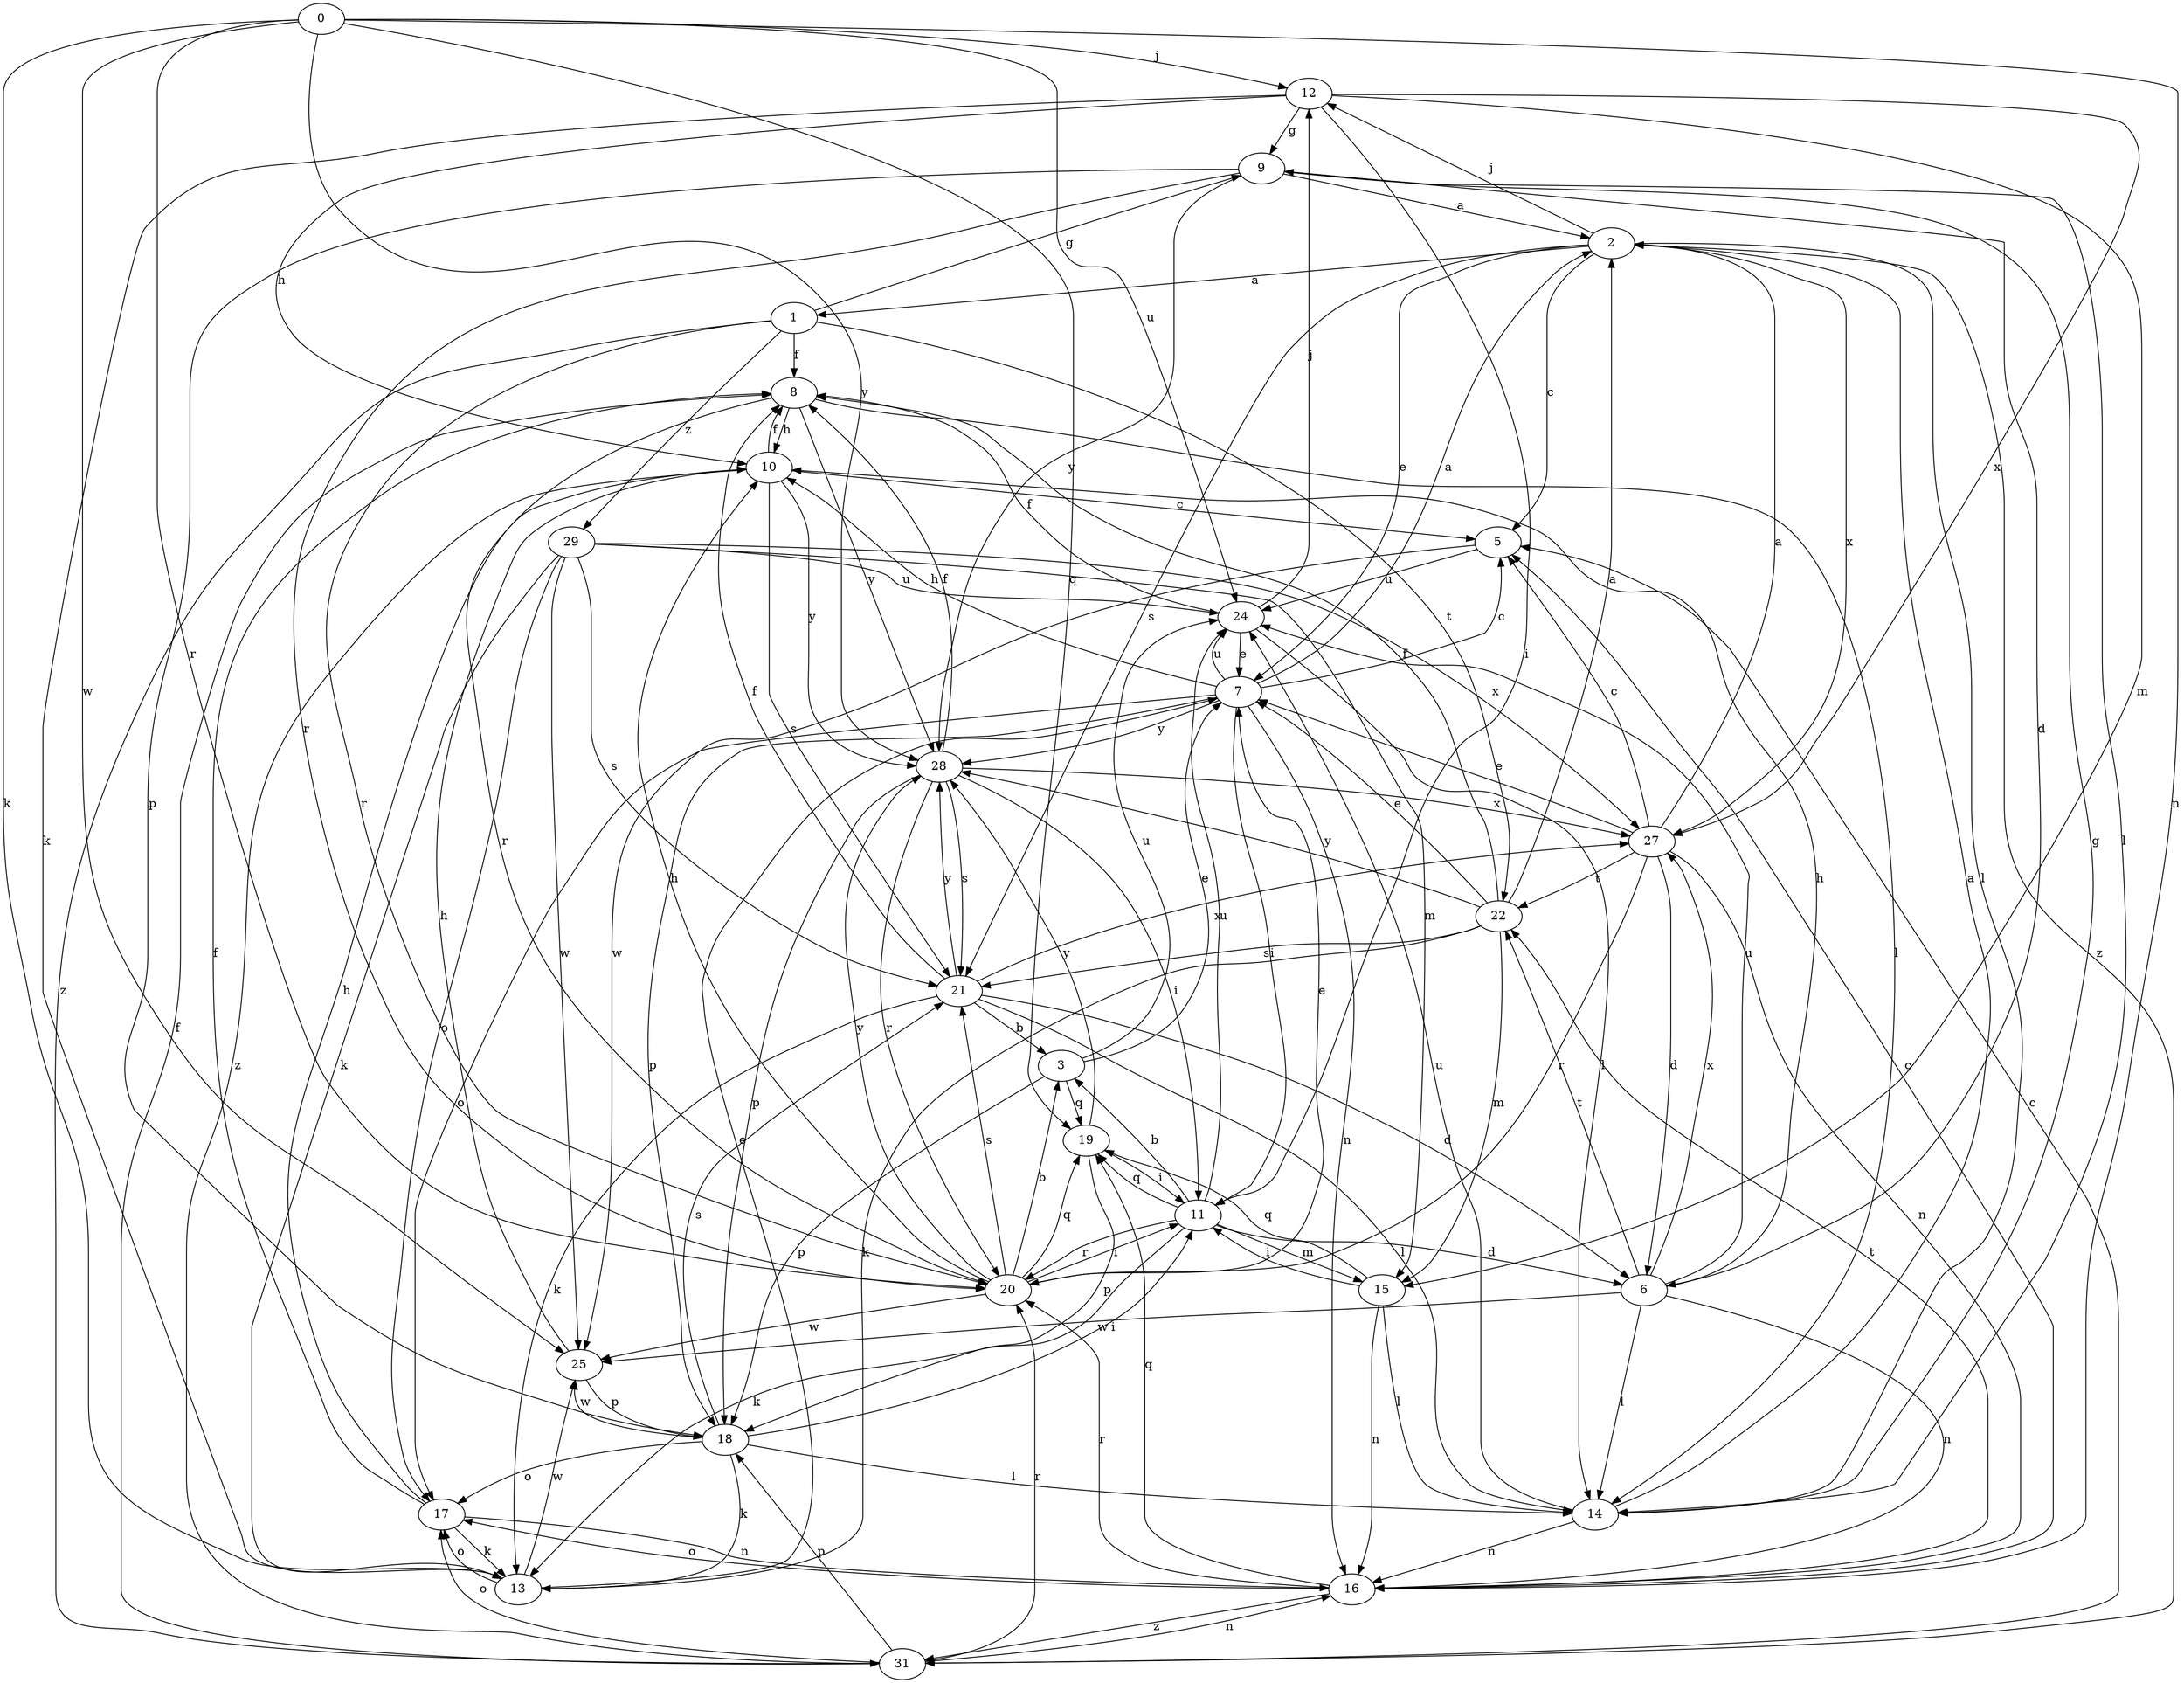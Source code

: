 strict digraph  {
0;
1;
2;
3;
5;
6;
7;
8;
9;
10;
11;
12;
13;
14;
15;
16;
17;
18;
19;
20;
21;
22;
24;
25;
27;
28;
29;
31;
0 -> 12  [label=j];
0 -> 13  [label=k];
0 -> 16  [label=n];
0 -> 19  [label=q];
0 -> 20  [label=r];
0 -> 24  [label=u];
0 -> 25  [label=w];
0 -> 28  [label=y];
1 -> 8  [label=f];
1 -> 9  [label=g];
1 -> 20  [label=r];
1 -> 22  [label=t];
1 -> 29  [label=z];
1 -> 31  [label=z];
2 -> 1  [label=a];
2 -> 5  [label=c];
2 -> 7  [label=e];
2 -> 12  [label=j];
2 -> 14  [label=l];
2 -> 21  [label=s];
2 -> 27  [label=x];
2 -> 31  [label=z];
3 -> 7  [label=e];
3 -> 18  [label=p];
3 -> 19  [label=q];
3 -> 24  [label=u];
5 -> 24  [label=u];
5 -> 25  [label=w];
6 -> 10  [label=h];
6 -> 14  [label=l];
6 -> 16  [label=n];
6 -> 22  [label=t];
6 -> 24  [label=u];
6 -> 25  [label=w];
6 -> 27  [label=x];
7 -> 2  [label=a];
7 -> 5  [label=c];
7 -> 10  [label=h];
7 -> 11  [label=i];
7 -> 16  [label=n];
7 -> 17  [label=o];
7 -> 18  [label=p];
7 -> 24  [label=u];
7 -> 28  [label=y];
8 -> 10  [label=h];
8 -> 14  [label=l];
8 -> 20  [label=r];
8 -> 28  [label=y];
9 -> 2  [label=a];
9 -> 6  [label=d];
9 -> 14  [label=l];
9 -> 18  [label=p];
9 -> 20  [label=r];
9 -> 28  [label=y];
10 -> 5  [label=c];
10 -> 8  [label=f];
10 -> 21  [label=s];
10 -> 28  [label=y];
10 -> 31  [label=z];
11 -> 3  [label=b];
11 -> 6  [label=d];
11 -> 13  [label=k];
11 -> 15  [label=m];
11 -> 19  [label=q];
11 -> 20  [label=r];
11 -> 24  [label=u];
12 -> 9  [label=g];
12 -> 10  [label=h];
12 -> 11  [label=i];
12 -> 13  [label=k];
12 -> 15  [label=m];
12 -> 27  [label=x];
13 -> 7  [label=e];
13 -> 17  [label=o];
13 -> 25  [label=w];
14 -> 2  [label=a];
14 -> 9  [label=g];
14 -> 16  [label=n];
14 -> 24  [label=u];
15 -> 11  [label=i];
15 -> 14  [label=l];
15 -> 16  [label=n];
15 -> 19  [label=q];
16 -> 5  [label=c];
16 -> 17  [label=o];
16 -> 19  [label=q];
16 -> 20  [label=r];
16 -> 22  [label=t];
16 -> 31  [label=z];
17 -> 8  [label=f];
17 -> 10  [label=h];
17 -> 13  [label=k];
17 -> 16  [label=n];
18 -> 11  [label=i];
18 -> 13  [label=k];
18 -> 14  [label=l];
18 -> 17  [label=o];
18 -> 21  [label=s];
18 -> 25  [label=w];
19 -> 11  [label=i];
19 -> 18  [label=p];
19 -> 28  [label=y];
20 -> 3  [label=b];
20 -> 7  [label=e];
20 -> 10  [label=h];
20 -> 11  [label=i];
20 -> 19  [label=q];
20 -> 21  [label=s];
20 -> 25  [label=w];
20 -> 28  [label=y];
21 -> 3  [label=b];
21 -> 6  [label=d];
21 -> 8  [label=f];
21 -> 13  [label=k];
21 -> 14  [label=l];
21 -> 27  [label=x];
21 -> 28  [label=y];
22 -> 2  [label=a];
22 -> 7  [label=e];
22 -> 8  [label=f];
22 -> 13  [label=k];
22 -> 15  [label=m];
22 -> 21  [label=s];
22 -> 28  [label=y];
24 -> 7  [label=e];
24 -> 8  [label=f];
24 -> 12  [label=j];
24 -> 14  [label=l];
25 -> 10  [label=h];
25 -> 18  [label=p];
27 -> 2  [label=a];
27 -> 5  [label=c];
27 -> 6  [label=d];
27 -> 7  [label=e];
27 -> 16  [label=n];
27 -> 20  [label=r];
27 -> 22  [label=t];
28 -> 8  [label=f];
28 -> 11  [label=i];
28 -> 18  [label=p];
28 -> 20  [label=r];
28 -> 21  [label=s];
28 -> 27  [label=x];
29 -> 13  [label=k];
29 -> 15  [label=m];
29 -> 17  [label=o];
29 -> 21  [label=s];
29 -> 24  [label=u];
29 -> 25  [label=w];
29 -> 27  [label=x];
31 -> 5  [label=c];
31 -> 8  [label=f];
31 -> 16  [label=n];
31 -> 17  [label=o];
31 -> 18  [label=p];
31 -> 20  [label=r];
}
